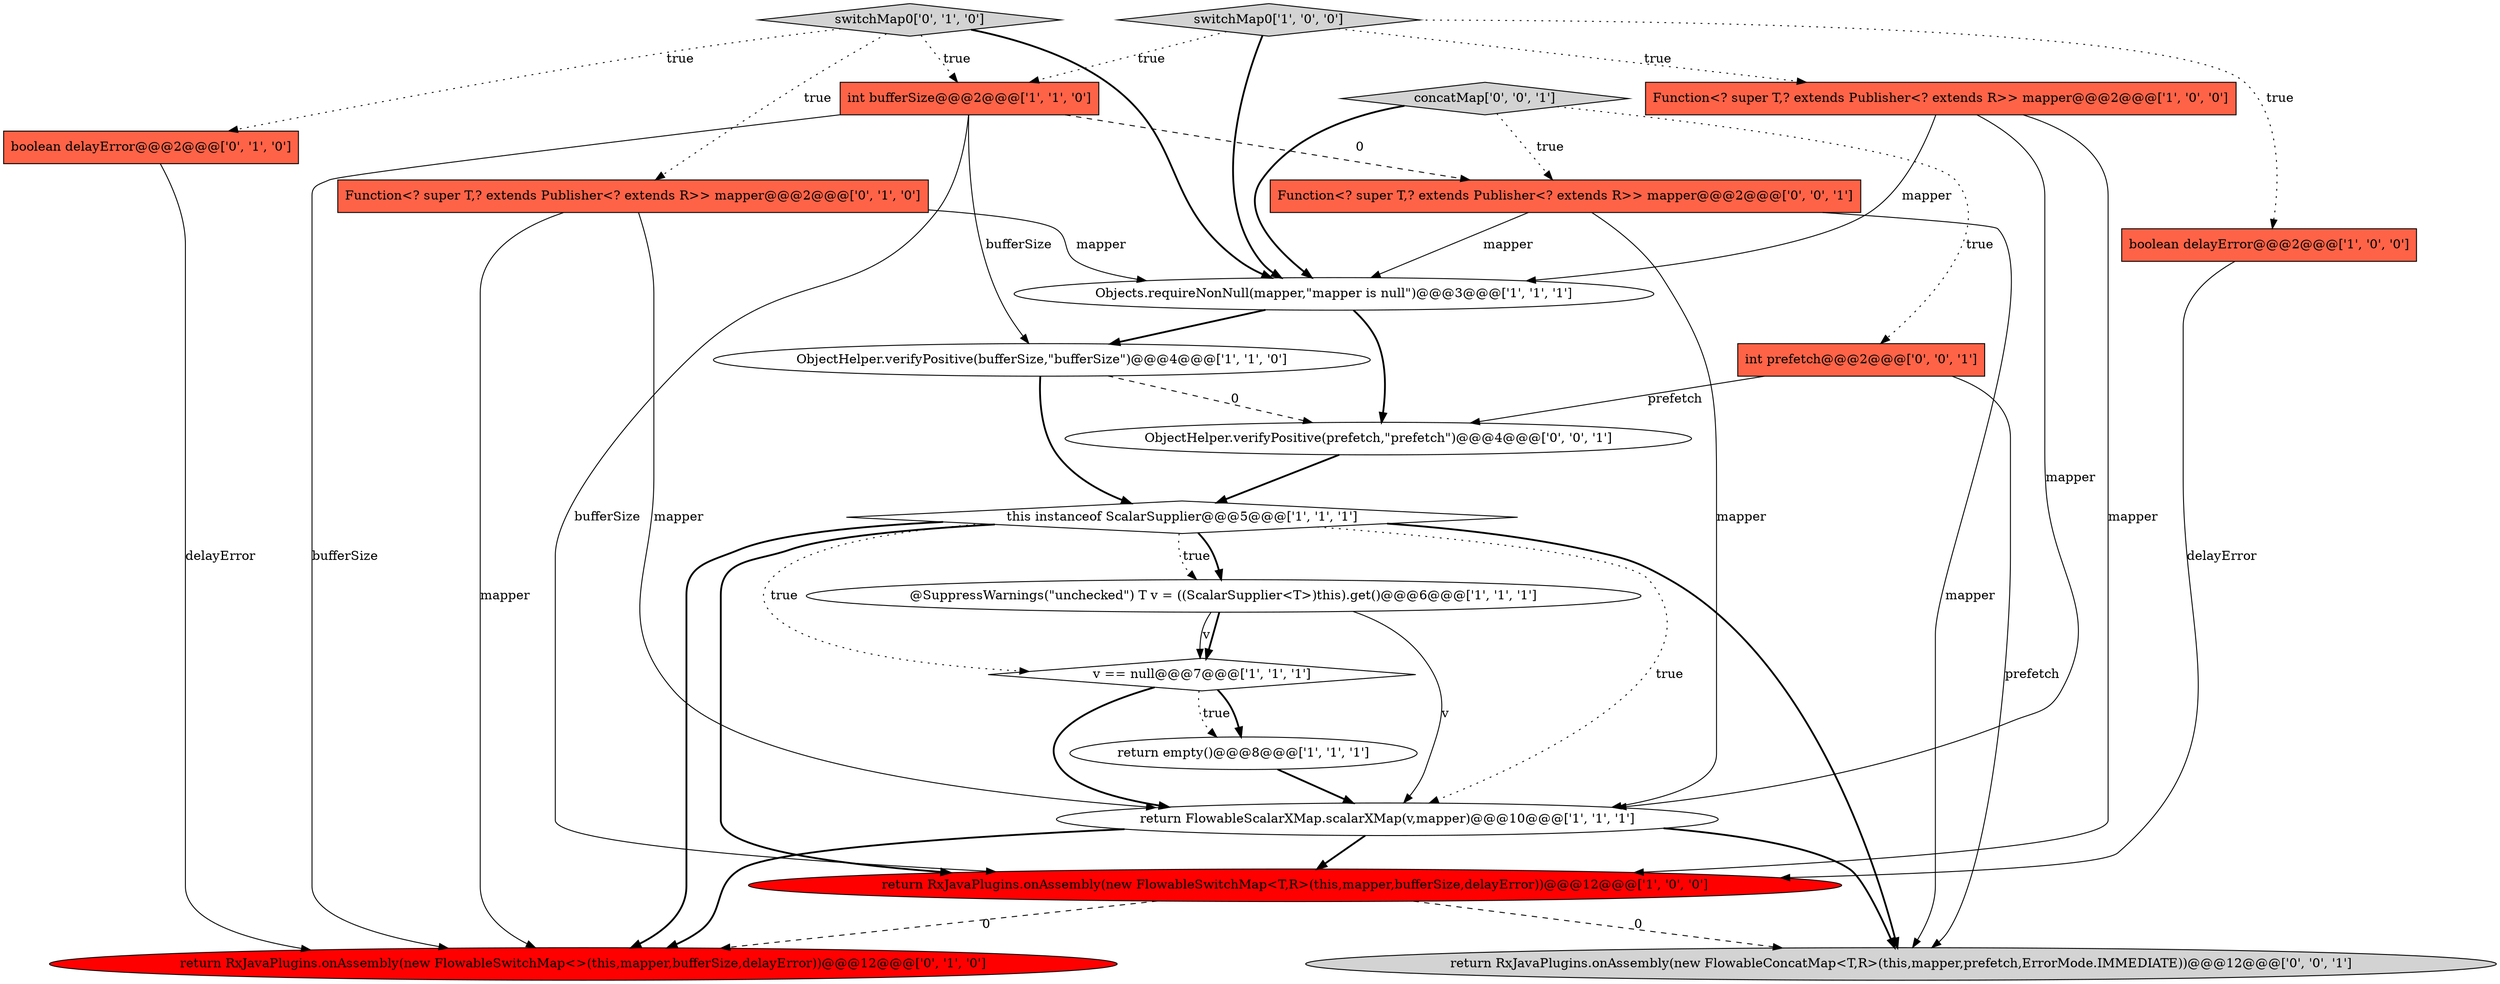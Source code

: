 digraph {
0 [style = filled, label = "Function<? super T,? extends Publisher<? extends R>> mapper@@@2@@@['1', '0', '0']", fillcolor = tomato, shape = box image = "AAA0AAABBB1BBB"];
15 [style = filled, label = "boolean delayError@@@2@@@['0', '1', '0']", fillcolor = tomato, shape = box image = "AAA0AAABBB2BBB"];
8 [style = filled, label = "return FlowableScalarXMap.scalarXMap(v,mapper)@@@10@@@['1', '1', '1']", fillcolor = white, shape = ellipse image = "AAA0AAABBB1BBB"];
16 [style = filled, label = "int prefetch@@@2@@@['0', '0', '1']", fillcolor = tomato, shape = box image = "AAA0AAABBB3BBB"];
12 [style = filled, label = "switchMap0['0', '1', '0']", fillcolor = lightgray, shape = diamond image = "AAA0AAABBB2BBB"];
13 [style = filled, label = "return RxJavaPlugins.onAssembly(new FlowableSwitchMap<>(this,mapper,bufferSize,delayError))@@@12@@@['0', '1', '0']", fillcolor = red, shape = ellipse image = "AAA1AAABBB2BBB"];
14 [style = filled, label = "Function<? super T,? extends Publisher<? extends R>> mapper@@@2@@@['0', '1', '0']", fillcolor = tomato, shape = box image = "AAA0AAABBB2BBB"];
11 [style = filled, label = "v == null@@@7@@@['1', '1', '1']", fillcolor = white, shape = diamond image = "AAA0AAABBB1BBB"];
10 [style = filled, label = "return empty()@@@8@@@['1', '1', '1']", fillcolor = white, shape = ellipse image = "AAA0AAABBB1BBB"];
5 [style = filled, label = "@SuppressWarnings(\"unchecked\") T v = ((ScalarSupplier<T>)this).get()@@@6@@@['1', '1', '1']", fillcolor = white, shape = ellipse image = "AAA0AAABBB1BBB"];
17 [style = filled, label = "concatMap['0', '0', '1']", fillcolor = lightgray, shape = diamond image = "AAA0AAABBB3BBB"];
20 [style = filled, label = "return RxJavaPlugins.onAssembly(new FlowableConcatMap<T,R>(this,mapper,prefetch,ErrorMode.IMMEDIATE))@@@12@@@['0', '0', '1']", fillcolor = lightgray, shape = ellipse image = "AAA0AAABBB3BBB"];
4 [style = filled, label = "this instanceof ScalarSupplier@@@5@@@['1', '1', '1']", fillcolor = white, shape = diamond image = "AAA0AAABBB1BBB"];
1 [style = filled, label = "ObjectHelper.verifyPositive(bufferSize,\"bufferSize\")@@@4@@@['1', '1', '0']", fillcolor = white, shape = ellipse image = "AAA0AAABBB1BBB"];
3 [style = filled, label = "switchMap0['1', '0', '0']", fillcolor = lightgray, shape = diamond image = "AAA0AAABBB1BBB"];
19 [style = filled, label = "Function<? super T,? extends Publisher<? extends R>> mapper@@@2@@@['0', '0', '1']", fillcolor = tomato, shape = box image = "AAA0AAABBB3BBB"];
7 [style = filled, label = "int bufferSize@@@2@@@['1', '1', '0']", fillcolor = tomato, shape = box image = "AAA0AAABBB1BBB"];
6 [style = filled, label = "boolean delayError@@@2@@@['1', '0', '0']", fillcolor = tomato, shape = box image = "AAA0AAABBB1BBB"];
2 [style = filled, label = "Objects.requireNonNull(mapper,\"mapper is null\")@@@3@@@['1', '1', '1']", fillcolor = white, shape = ellipse image = "AAA0AAABBB1BBB"];
18 [style = filled, label = "ObjectHelper.verifyPositive(prefetch,\"prefetch\")@@@4@@@['0', '0', '1']", fillcolor = white, shape = ellipse image = "AAA0AAABBB3BBB"];
9 [style = filled, label = "return RxJavaPlugins.onAssembly(new FlowableSwitchMap<T,R>(this,mapper,bufferSize,delayError))@@@12@@@['1', '0', '0']", fillcolor = red, shape = ellipse image = "AAA1AAABBB1BBB"];
9->20 [style = dashed, label="0"];
4->9 [style = bold, label=""];
4->5 [style = dotted, label="true"];
1->4 [style = bold, label=""];
3->7 [style = dotted, label="true"];
0->8 [style = solid, label="mapper"];
2->1 [style = bold, label=""];
11->10 [style = dotted, label="true"];
4->13 [style = bold, label=""];
12->15 [style = dotted, label="true"];
4->11 [style = dotted, label="true"];
4->8 [style = dotted, label="true"];
19->2 [style = solid, label="mapper"];
0->2 [style = solid, label="mapper"];
2->18 [style = bold, label=""];
14->2 [style = solid, label="mapper"];
1->18 [style = dashed, label="0"];
8->13 [style = bold, label=""];
3->6 [style = dotted, label="true"];
5->11 [style = solid, label="v"];
17->16 [style = dotted, label="true"];
16->20 [style = solid, label="prefetch"];
12->14 [style = dotted, label="true"];
7->1 [style = solid, label="bufferSize"];
19->8 [style = solid, label="mapper"];
12->2 [style = bold, label=""];
8->20 [style = bold, label=""];
18->4 [style = bold, label=""];
14->13 [style = solid, label="mapper"];
10->8 [style = bold, label=""];
3->2 [style = bold, label=""];
17->2 [style = bold, label=""];
7->19 [style = dashed, label="0"];
11->10 [style = bold, label=""];
15->13 [style = solid, label="delayError"];
9->13 [style = dashed, label="0"];
4->20 [style = bold, label=""];
8->9 [style = bold, label=""];
3->0 [style = dotted, label="true"];
17->19 [style = dotted, label="true"];
0->9 [style = solid, label="mapper"];
7->9 [style = solid, label="bufferSize"];
6->9 [style = solid, label="delayError"];
11->8 [style = bold, label=""];
5->11 [style = bold, label=""];
7->13 [style = solid, label="bufferSize"];
12->7 [style = dotted, label="true"];
14->8 [style = solid, label="mapper"];
16->18 [style = solid, label="prefetch"];
4->5 [style = bold, label=""];
19->20 [style = solid, label="mapper"];
5->8 [style = solid, label="v"];
}
